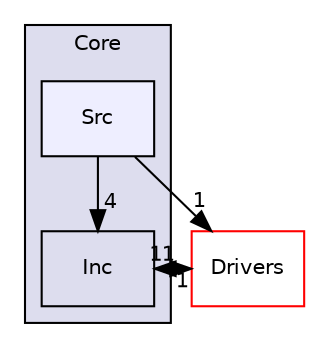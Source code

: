 digraph "TP_Actionneur/Core/Src" {
  compound=true
  node [ fontsize="10", fontname="Helvetica"];
  edge [ labelfontsize="10", labelfontname="Helvetica"];
  subgraph clusterdir_7a63e2a7a3089a1afb91cfe87f0d9a31 {
    graph [ bgcolor="#ddddee", pencolor="black", label="Core" fontname="Helvetica", fontsize="10", URL="dir_7a63e2a7a3089a1afb91cfe87f0d9a31.html"]
  dir_79d5615e4a66ec384bb9d51e3f7770c8 [shape=box label="Inc" URL="dir_79d5615e4a66ec384bb9d51e3f7770c8.html"];
  dir_323ff206305d9c2f7fcf8b992eb994d1 [shape=box, label="Src", style="filled", fillcolor="#eeeeff", pencolor="black", URL="dir_323ff206305d9c2f7fcf8b992eb994d1.html"];
  }
  dir_9d613ef6b237bc423428f19c8d2ae9ad [shape=box label="Drivers" fillcolor="white" style="filled" color="red" URL="dir_9d613ef6b237bc423428f19c8d2ae9ad.html"];
  dir_323ff206305d9c2f7fcf8b992eb994d1->dir_79d5615e4a66ec384bb9d51e3f7770c8 [headlabel="4", labeldistance=1.5 headhref="dir_000003_000002.html"];
  dir_323ff206305d9c2f7fcf8b992eb994d1->dir_9d613ef6b237bc423428f19c8d2ae9ad [headlabel="1", labeldistance=1.5 headhref="dir_000003_000011.html"];
  dir_9d613ef6b237bc423428f19c8d2ae9ad->dir_79d5615e4a66ec384bb9d51e3f7770c8 [headlabel="1", labeldistance=1.5 headhref="dir_000011_000002.html"];
  dir_79d5615e4a66ec384bb9d51e3f7770c8->dir_9d613ef6b237bc423428f19c8d2ae9ad [headlabel="11", labeldistance=1.5 headhref="dir_000002_000011.html"];
}
